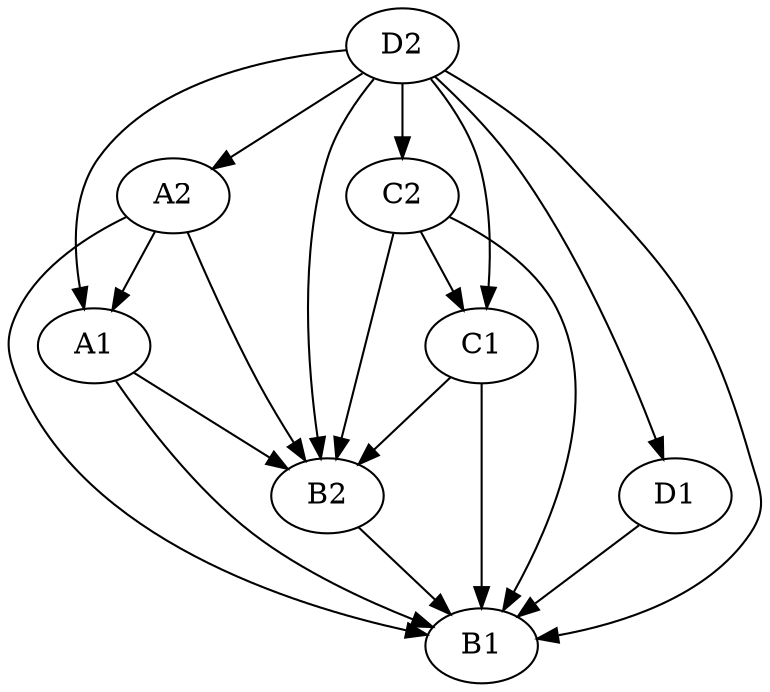 strict digraph {
B2;
B1;
D1;
A1;
C1;
A2;
C2;
D2;
B2 -> B1;
D1 -> B1;
A1 -> B2;
A1 -> B1;
C1 -> B2;
C1 -> B1;
A2 -> B2;
A2 -> B1;
A2 -> A1;
C2 -> B2;
C2 -> B1;
C2 -> C1;
D2 -> B2;
D2 -> B1;
D2 -> C2;
D2 -> A2;
D2 -> A1;
D2 -> C1;
D2 -> D1;
}
